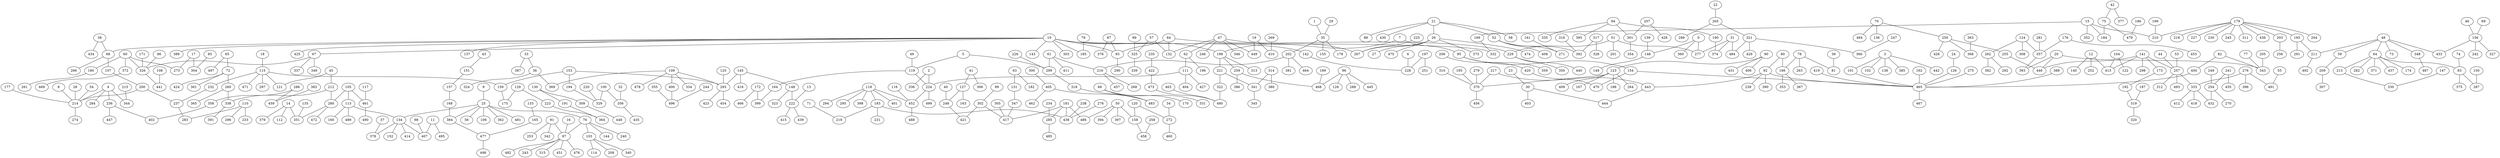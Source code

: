 graph {
10;
67;
68;
93;
137;
142;
143;
185;
198;
303;
332;
389;
425;
326;
337;
349;
38;
107;
266;
84;
87;
290;
228;
79;
7;
221;
259;
313;
169;
60;
86;
171;
441;
434;
200;
132;
229;
376;
6;
197;
95;
322;
341;
386;
468;
15;
180;
273;
372;
108;
214;
237;
47;
57;
51;
350;
440;
251;
154;
359;
480;
314;
345;
96;
189;
184;
210;
352;
261;
17;
469;
4;
8;
28;
54;
177;
274;
232;
283;
62;
246;
267;
346;
449;
325;
201;
277;
465;
470;
463;
473;
380;
128;
288;
445;
75;
179;
199;
304;
236;
284;
344;
115;
110;
111;
196;
26;
225;
19;
89;
339;
0;
31;
92;
101;
126;
162;
275;
388;
419;
450;
467;
420;
422;
42;
479;
193;
203;
204;
218;
227;
230;
245;
311;
436;
85;
402;
447;
215;
18;
121;
159;
297;
471;
233;
296;
224;
404;
427;
21;
27;
373;
474;
475;
410;
146;
360;
374;
484;
80;
239;
390;
443;
3;
24;
82;
206;
235;
377;
186;
211;
291;
256;
358;
45;
153;
175;
2;
119;
452;
499;
52;
58;
88;
430;
269;
139;
149;
190;
321;
166;
217;
444;
102;
138;
385;
442;
343;
48;
492;
286;
212;
194;
293;
129;
336;
5;
49;
164;
116;
118;
488;
271;
392;
408;
94;
265;
366;
429;
78;
353;
367;
370;
30;
20;
77;
205;
59;
64;
73;
348;
433;
459;
280;
338;
329;
109;
125;
145;
423;
454;
223;
299;
399;
183;
294;
295;
398;
401;
161;
316;
317;
301;
335;
395;
22;
289;
247;
81;
263;
123;
195;
279;
310;
456;
23;
403;
393;
446;
209;
83;
174;
213;
282;
371;
437;
487;
156;
383;
105;
351;
472;
260;
391;
100;
220;
334;
369;
400;
478;
148;
416;
364;
61;
226;
318;
172;
219;
231;
438;
328;
207;
354;
39;
90;
167;
188;
264;
409;
357;
141;
255;
307;
74;
287;
375;
330;
46;
69;
242;
327;
113;
461;
14;
135;
72;
365;
356;
36;
496;
222;
323;
191;
216;
411;
483;
466;
71;
181;
238;
278;
428;
406;
431;
124;
176;
281;
173;
257;
298;
413;
250;
150;
147;
134;
160;
489;
117;
490;
112;
379;
65;
361;
424;
32;
435;
33;
324;
244;
355;
13;
415;
439;
130;
202;
268;
457;
66;
405;
285;
417;
486;
262;
308;
453;
192;
44;
53;
312;
333;
493;
12;
104;
70;
368;
426;
25;
152;
378;
407;
414;
497;
387;
309;
35;
381;
464;
170;
331;
300;
462;
234;
485;
302;
305;
347;
50;
292;
382;
319;
276;
412;
418;
432;
140;
252;
122;
136;
494;
363;
9;
56;
76;
106;
362;
384;
481;
37;
11;
98;
448;
1;
29;
155;
178;
99;
421;
131;
158;
394;
397;
187;
320;
396;
491;
254;
97;
103;
144;
240;
168;
477;
495;
248;
63;
120;
458;
55;
241;
249;
270;
16;
91;
243;
315;
451;
476;
482;
114;
208;
340;
157;
165;
498;
40;
127;
182;
272;
258;
455;
253;
342;
151;
133;
41;
163;
34;
460;
43;
306;
10--67;
10--68;
10--93;
10--137;
10--142;
10--143;
10--185;
10--198;
10--303;
10--332;
10--389;
10--425;
67--326;
67--337;
67--349;
38--68;
68--107;
68--266;
84--93;
87--93;
93--290;
142--228;
79--185;
7--198;
198--221;
198--259;
198--313;
169--332;
60--326;
86--326;
171--326;
326--441;
38--434;
107--200;
84--132;
84--229;
87--376;
6--228;
197--228;
7--95;
221--322;
221--341;
259--386;
259--468;
15--169;
60--180;
60--273;
60--372;
108--441;
200--214;
200--237;
47--132;
57--132;
51--229;
229--350;
229--440;
197--251;
95--154;
95--359;
322--480;
314--341;
341--345;
96--468;
189--468;
15--184;
15--210;
15--352;
180--261;
17--273;
372--469;
4--214;
8--214;
28--214;
54--214;
177--214;
214--274;
232--237;
237--283;
47--62;
47--246;
47--267;
47--346;
47--449;
57--325;
51--201;
51--277;
154--465;
154--470;
463--480;
473--480;
314--380;
96--128;
96--288;
96--445;
75--184;
179--210;
199--210;
17--304;
4--236;
4--284;
4--344;
115--232;
110--283;
62--111;
62--196;
26--267;
225--267;
19--449;
89--325;
325--339;
0--277;
31--277;
92--465;
101--465;
126--465;
162--465;
275--465;
388--465;
419--465;
450--465;
465--467;
420--470;
422--473;
42--75;
75--479;
179--193;
179--203;
179--204;
179--218;
179--227;
179--230;
179--245;
179--311;
179--436;
85--304;
236--402;
236--447;
215--344;
18--115;
115--121;
115--159;
115--297;
115--471;
110--233;
110--296;
111--224;
111--404;
111--427;
21--26;
26--27;
26--373;
26--474;
26--475;
19--410;
0--146;
0--360;
31--374;
31--484;
80--92;
92--239;
92--390;
92--443;
3--101;
24--126;
82--450;
206--420;
235--422;
42--377;
186--479;
193--211;
193--291;
203--256;
358--402;
45--121;
153--159;
159--175;
2--224;
119--224;
224--452;
224--499;
21--52;
21--58;
21--88;
21--430;
269--410;
139--146;
146--149;
190--374;
321--484;
80--166;
217--443;
443--444;
3--102;
3--138;
3--385;
3--442;
82--343;
48--211;
211--492;
286--358;
45--212;
153--194;
153--293;
129--175;
2--336;
5--119;
49--119;
119--164;
116--452;
118--452;
452--488;
52--271;
52--392;
52--408;
94--190;
265--321;
321--366;
321--429;
78--166;
166--353;
166--367;
217--370;
30--444;
20--343;
77--343;
205--343;
48--59;
48--64;
48--73;
48--348;
48--433;
286--459;
212--280;
212--338;
194--329;
109--293;
125--293;
145--293;
293--423;
293--454;
129--223;
5--299;
164--399;
118--183;
118--294;
118--295;
118--398;
118--401;
161--271;
316--392;
317--392;
94--301;
94--335;
94--395;
22--265;
265--289;
247--366;
78--81;
78--263;
123--370;
195--370;
279--370;
310--370;
370--456;
23--30;
30--403;
20--393;
20--446;
59--209;
64--83;
64--174;
64--213;
64--282;
64--371;
64--437;
348--487;
156--433;
383--459;
105--280;
280--351;
280--472;
260--338;
338--391;
100--329;
220--329;
109--334;
109--369;
109--400;
109--478;
145--148;
145--416;
223--364;
61--299;
226--299;
299--318;
172--399;
183--219;
183--231;
183--438;
317--328;
207--301;
301--354;
39--81;
90--123;
123--167;
123--188;
123--264;
123--409;
357--393;
141--446;
255--446;
209--307;
74--83;
83--287;
83--375;
213--330;
46--156;
69--156;
156--242;
156--327;
105--113;
105--461;
14--351;
135--351;
72--260;
260--365;
100--356;
36--369;
400--496;
148--222;
148--323;
191--364;
61--216;
61--411;
318--483;
172--466;
71--219;
181--438;
238--438;
278--438;
207--428;
90--406;
90--431;
124--357;
176--357;
281--357;
141--173;
141--257;
141--298;
141--413;
250--255;
150--287;
147--330;
113--134;
113--160;
113--489;
117--461;
461--490;
14--112;
14--379;
65--72;
72--361;
72--424;
32--356;
356--435;
33--36;
36--324;
244--496;
355--496;
13--222;
222--415;
222--439;
130--191;
202--216;
216--268;
216--457;
66--483;
405--483;
181--285;
181--417;
181--486;
124--262;
124--308;
176--453;
173--192;
44--257;
53--257;
257--312;
257--333;
257--493;
12--413;
104--413;
70--250;
250--368;
250--426;
25--134;
134--152;
134--378;
134--407;
134--414;
65--497;
33--387;
130--309;
35--202;
202--381;
202--464;
66--170;
66--331;
300--405;
405--462;
234--285;
285--485;
302--417;
305--417;
347--417;
50--486;
262--292;
262--382;
192--319;
276--333;
333--412;
333--418;
333--432;
12--140;
12--252;
104--122;
70--136;
70--494;
363--368;
9--25;
25--56;
25--76;
25--106;
25--362;
25--384;
25--481;
37--378;
11--407;
98--407;
309--448;
1--35;
29--35;
35--155;
35--178;
99--302;
302--421;
131--347;
50--158;
50--394;
50--397;
187--319;
319--320;
276--396;
276--491;
254--432;
76--97;
76--103;
76--144;
76--240;
168--384;
384--477;
11--495;
248--421;
63--131;
120--158;
158--458;
55--491;
241--254;
249--254;
254--270;
16--97;
91--97;
97--243;
97--315;
97--451;
97--476;
97--482;
103--114;
103--208;
103--340;
157--168;
165--477;
477--498;
40--248;
127--248;
63--182;
120--272;
258--458;
241--455;
91--253;
91--342;
151--157;
133--165;
41--127;
127--163;
34--272;
272--460;
43--151;
41--306;
}